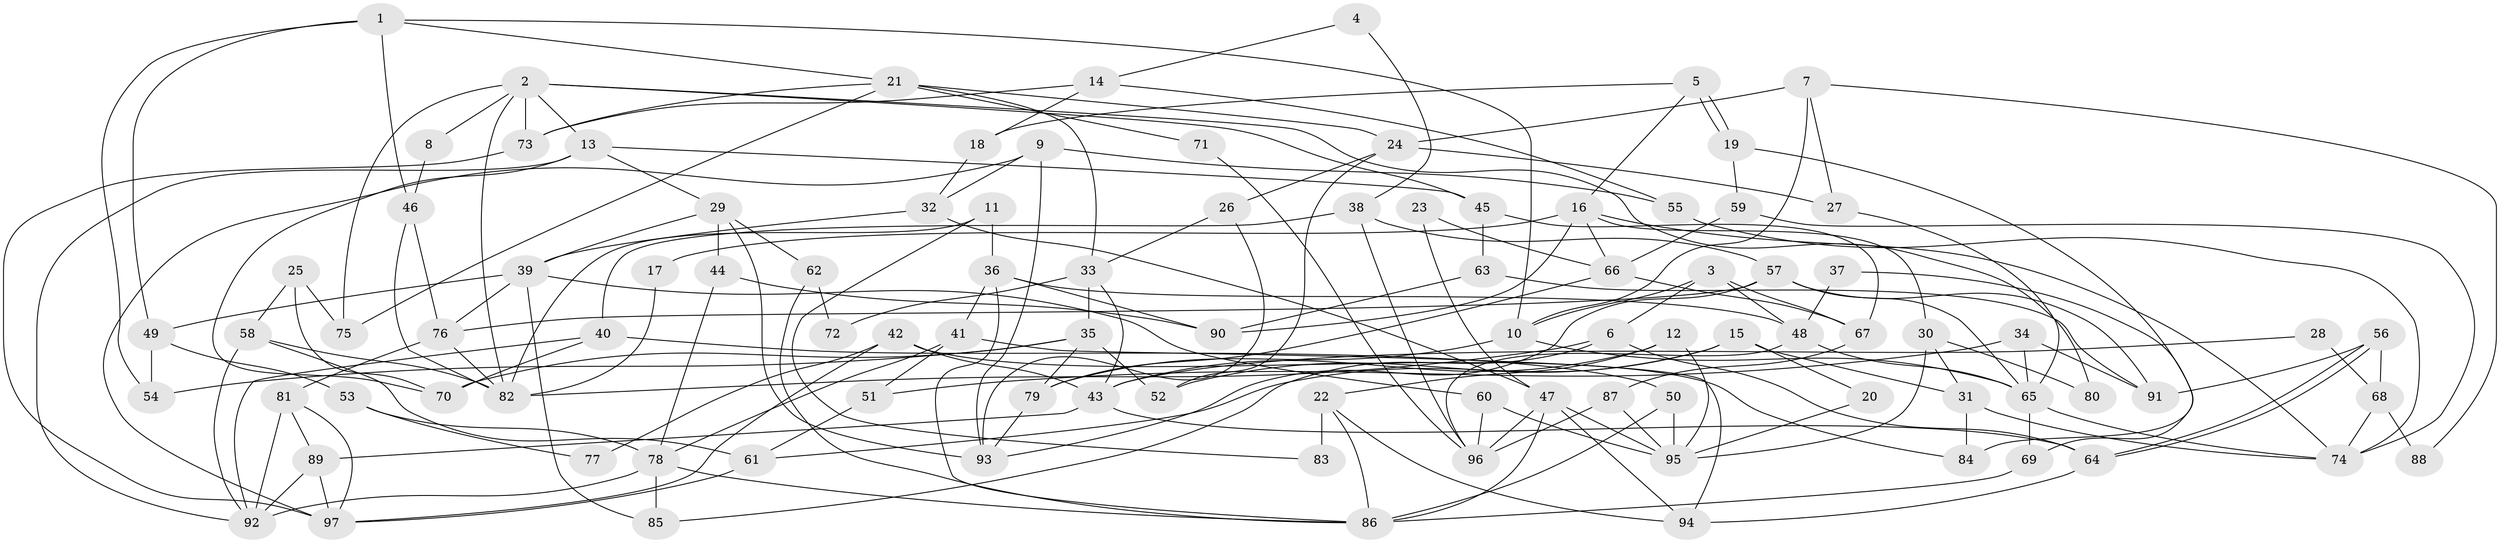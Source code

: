 // Generated by graph-tools (version 1.1) at 2025/26/03/09/25 03:26:16]
// undirected, 97 vertices, 194 edges
graph export_dot {
graph [start="1"]
  node [color=gray90,style=filled];
  1;
  2;
  3;
  4;
  5;
  6;
  7;
  8;
  9;
  10;
  11;
  12;
  13;
  14;
  15;
  16;
  17;
  18;
  19;
  20;
  21;
  22;
  23;
  24;
  25;
  26;
  27;
  28;
  29;
  30;
  31;
  32;
  33;
  34;
  35;
  36;
  37;
  38;
  39;
  40;
  41;
  42;
  43;
  44;
  45;
  46;
  47;
  48;
  49;
  50;
  51;
  52;
  53;
  54;
  55;
  56;
  57;
  58;
  59;
  60;
  61;
  62;
  63;
  64;
  65;
  66;
  67;
  68;
  69;
  70;
  71;
  72;
  73;
  74;
  75;
  76;
  77;
  78;
  79;
  80;
  81;
  82;
  83;
  84;
  85;
  86;
  87;
  88;
  89;
  90;
  91;
  92;
  93;
  94;
  95;
  96;
  97;
  1 -- 21;
  1 -- 49;
  1 -- 10;
  1 -- 46;
  1 -- 54;
  2 -- 82;
  2 -- 13;
  2 -- 8;
  2 -- 45;
  2 -- 73;
  2 -- 75;
  2 -- 80;
  3 -- 67;
  3 -- 10;
  3 -- 6;
  3 -- 48;
  4 -- 14;
  4 -- 38;
  5 -- 16;
  5 -- 19;
  5 -- 19;
  5 -- 18;
  6 -- 82;
  6 -- 64;
  6 -- 85;
  7 -- 24;
  7 -- 10;
  7 -- 27;
  7 -- 88;
  8 -- 46;
  9 -- 32;
  9 -- 93;
  9 -- 55;
  9 -- 97;
  10 -- 65;
  10 -- 79;
  11 -- 82;
  11 -- 36;
  11 -- 83;
  12 -- 43;
  12 -- 95;
  12 -- 22;
  13 -- 92;
  13 -- 45;
  13 -- 29;
  13 -- 70;
  14 -- 18;
  14 -- 73;
  14 -- 55;
  15 -- 31;
  15 -- 61;
  15 -- 20;
  15 -- 52;
  16 -- 66;
  16 -- 74;
  16 -- 17;
  16 -- 30;
  16 -- 90;
  17 -- 82;
  18 -- 32;
  19 -- 84;
  19 -- 59;
  20 -- 95;
  21 -- 73;
  21 -- 33;
  21 -- 24;
  21 -- 71;
  21 -- 75;
  22 -- 86;
  22 -- 83;
  22 -- 94;
  23 -- 47;
  23 -- 66;
  24 -- 52;
  24 -- 26;
  24 -- 27;
  25 -- 75;
  25 -- 70;
  25 -- 58;
  26 -- 93;
  26 -- 33;
  27 -- 65;
  28 -- 68;
  28 -- 43;
  29 -- 39;
  29 -- 44;
  29 -- 62;
  29 -- 93;
  30 -- 95;
  30 -- 31;
  30 -- 80;
  31 -- 74;
  31 -- 84;
  32 -- 39;
  32 -- 47;
  33 -- 43;
  33 -- 35;
  33 -- 72;
  34 -- 51;
  34 -- 65;
  34 -- 91;
  35 -- 70;
  35 -- 52;
  35 -- 54;
  35 -- 79;
  36 -- 90;
  36 -- 41;
  36 -- 48;
  36 -- 86;
  37 -- 69;
  37 -- 48;
  38 -- 96;
  38 -- 57;
  38 -- 40;
  39 -- 60;
  39 -- 76;
  39 -- 49;
  39 -- 85;
  40 -- 50;
  40 -- 70;
  40 -- 92;
  41 -- 78;
  41 -- 94;
  41 -- 51;
  42 -- 97;
  42 -- 43;
  42 -- 77;
  42 -- 84;
  43 -- 64;
  43 -- 89;
  44 -- 78;
  44 -- 90;
  45 -- 63;
  45 -- 67;
  46 -- 82;
  46 -- 76;
  47 -- 94;
  47 -- 86;
  47 -- 95;
  47 -- 96;
  48 -- 65;
  48 -- 96;
  49 -- 54;
  49 -- 53;
  50 -- 95;
  50 -- 86;
  51 -- 61;
  53 -- 78;
  53 -- 77;
  55 -- 74;
  56 -- 64;
  56 -- 64;
  56 -- 91;
  56 -- 68;
  57 -- 93;
  57 -- 65;
  57 -- 76;
  57 -- 91;
  58 -- 92;
  58 -- 61;
  58 -- 82;
  59 -- 74;
  59 -- 66;
  60 -- 95;
  60 -- 96;
  61 -- 97;
  62 -- 86;
  62 -- 72;
  63 -- 90;
  63 -- 91;
  64 -- 94;
  65 -- 69;
  65 -- 74;
  66 -- 79;
  66 -- 67;
  67 -- 87;
  68 -- 74;
  68 -- 88;
  69 -- 86;
  71 -- 96;
  73 -- 97;
  76 -- 81;
  76 -- 82;
  78 -- 92;
  78 -- 85;
  78 -- 86;
  79 -- 93;
  81 -- 89;
  81 -- 92;
  81 -- 97;
  87 -- 96;
  87 -- 95;
  89 -- 92;
  89 -- 97;
}
